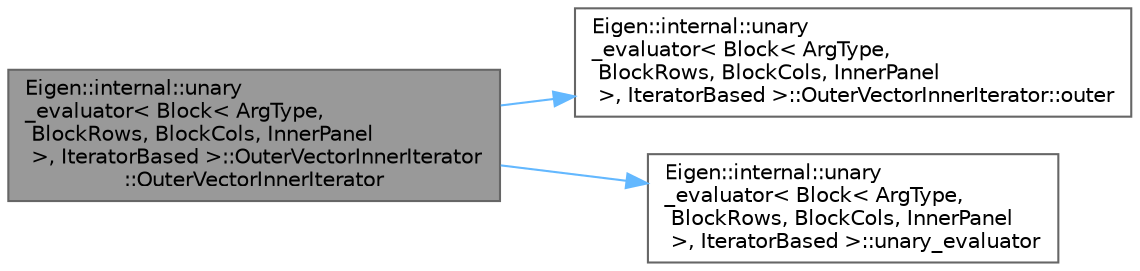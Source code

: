 digraph "Eigen::internal::unary_evaluator&lt; Block&lt; ArgType, BlockRows, BlockCols, InnerPanel &gt;, IteratorBased &gt;::OuterVectorInnerIterator::OuterVectorInnerIterator"
{
 // LATEX_PDF_SIZE
  bgcolor="transparent";
  edge [fontname=Helvetica,fontsize=10,labelfontname=Helvetica,labelfontsize=10];
  node [fontname=Helvetica,fontsize=10,shape=box,height=0.2,width=0.4];
  rankdir="LR";
  Node1 [id="Node000001",label="Eigen::internal::unary\l_evaluator\< Block\< ArgType,\l BlockRows, BlockCols, InnerPanel\l \>, IteratorBased \>::OuterVectorInnerIterator\l::OuterVectorInnerIterator",height=0.2,width=0.4,color="gray40", fillcolor="grey60", style="filled", fontcolor="black",tooltip=" "];
  Node1 -> Node2 [id="edge1_Node000001_Node000002",color="steelblue1",style="solid",tooltip=" "];
  Node2 [id="Node000002",label="Eigen::internal::unary\l_evaluator\< Block\< ArgType,\l BlockRows, BlockCols, InnerPanel\l \>, IteratorBased \>::OuterVectorInnerIterator::outer",height=0.2,width=0.4,color="grey40", fillcolor="white", style="filled",URL="$class_eigen_1_1internal_1_1unary__evaluator_3_01_block_3_01_arg_type_00_01_block_rows_00_01_bloc652d26bcece9990189dc15f4df1c964f.html#a9537b6a4548e9032aff51f1639723169",tooltip=" "];
  Node1 -> Node3 [id="edge2_Node000001_Node000003",color="steelblue1",style="solid",tooltip=" "];
  Node3 [id="Node000003",label="Eigen::internal::unary\l_evaluator\< Block\< ArgType,\l BlockRows, BlockCols, InnerPanel\l \>, IteratorBased \>::unary_evaluator",height=0.2,width=0.4,color="grey40", fillcolor="white", style="filled",URL="$struct_eigen_1_1internal_1_1unary__evaluator_3_01_block_3_01_arg_type_00_01_block_rows_00_01_blodb73497179e7c432f93b3052e2754983.html#a60f6106b40381d37c8bef793ac0b9bdb",tooltip=" "];
}

